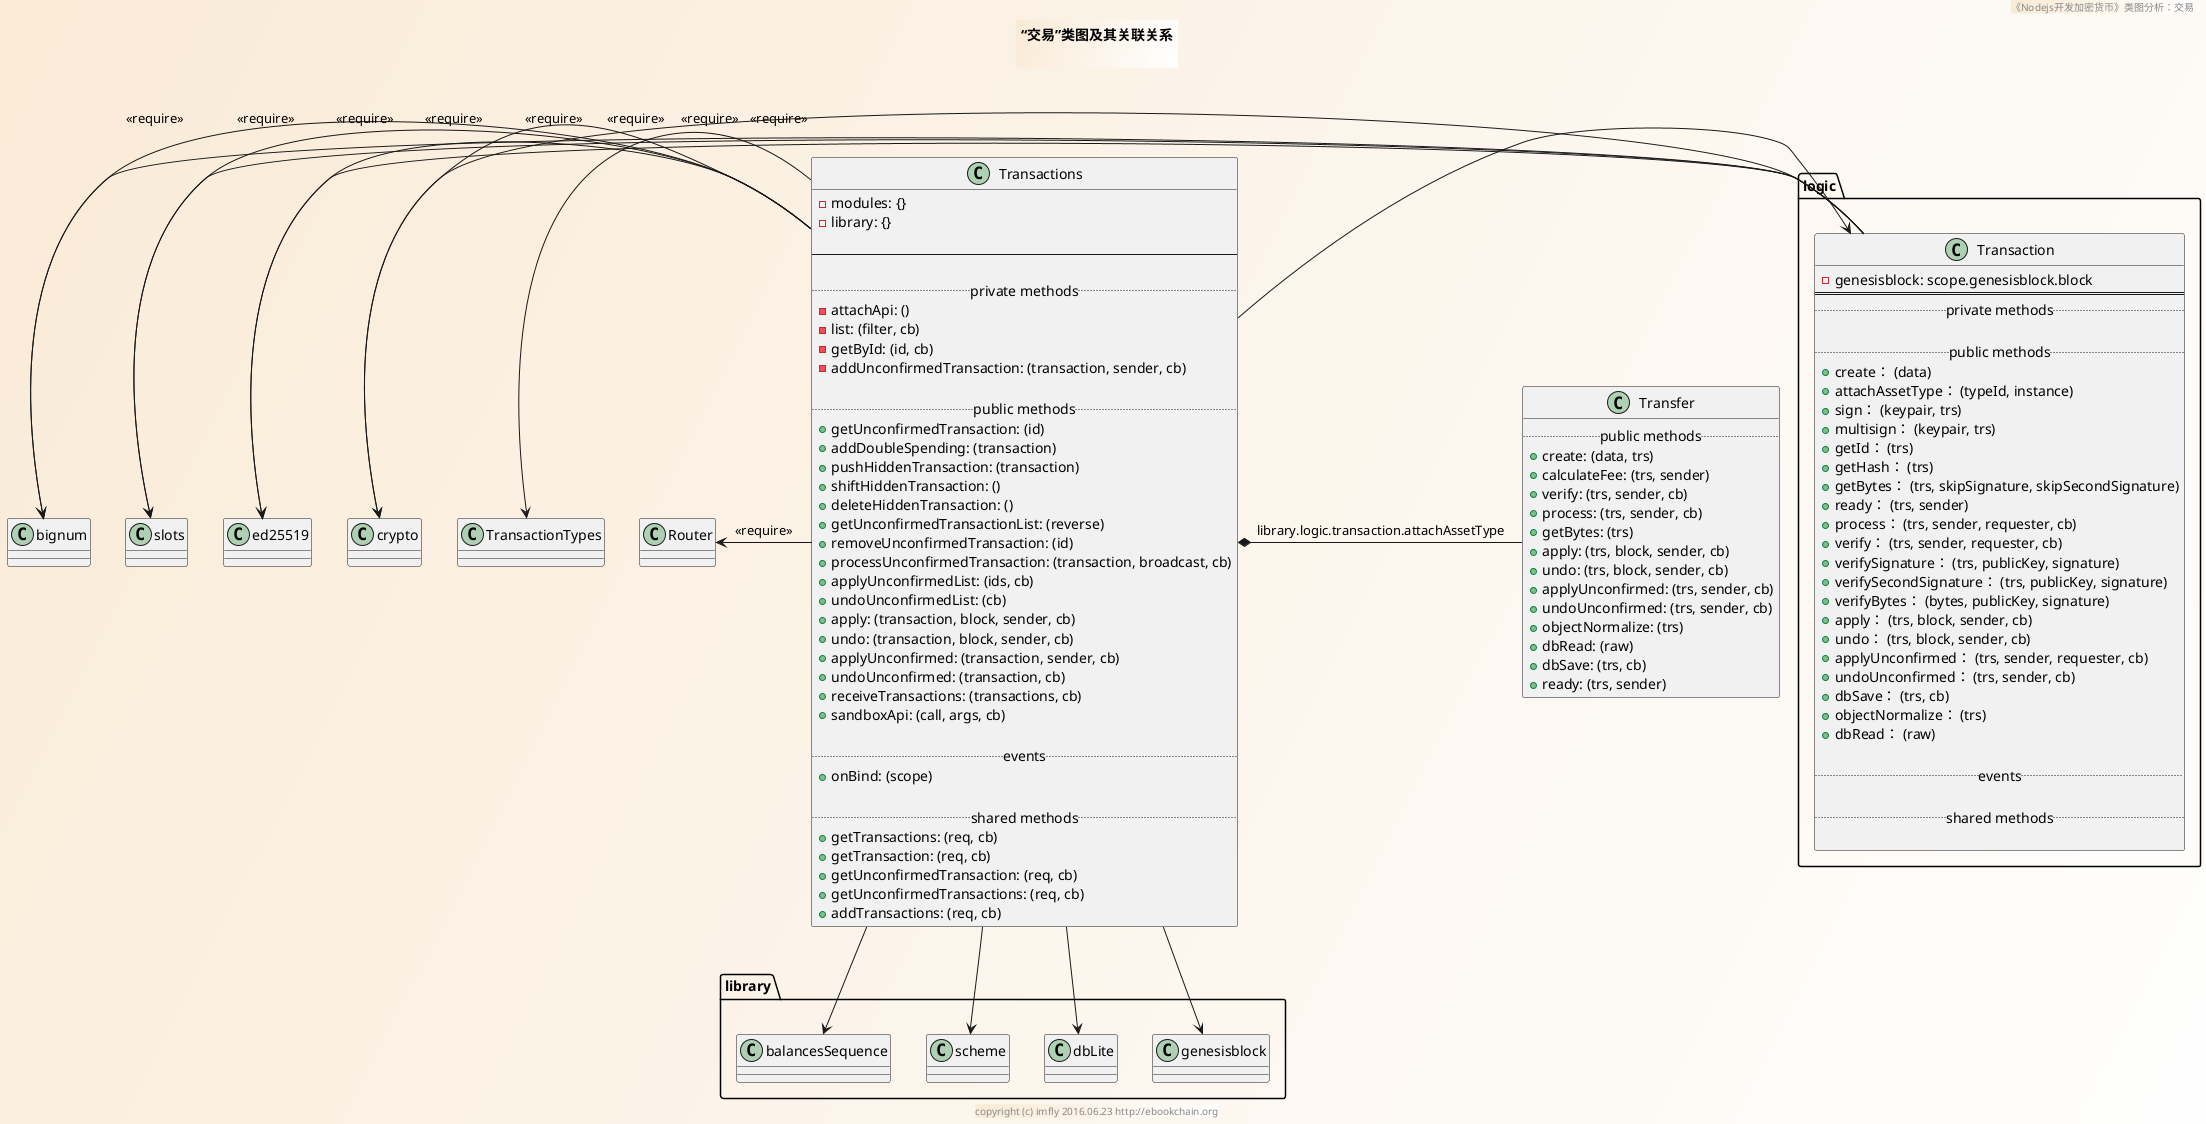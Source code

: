 @startuml ../../../styles/images/modules/transactions/transactions-class.png
skinparam BorderColor #blue\9932CC
skinparam backgroundcolor AntiqueWhite/white

title
<b>“交易”类图及其关联关系</b>

end title
footer copyright (c) imfly 2016.06.23 http://ebookchain.org
header 《Nodejs开发加密货币》类图分析：交易

' logic/transaction.js
package logic {
  Class Transaction {
    - genesisblock: scope.genesisblock.block
    ====
    .. private methods ..

    .. public methods ..
    + create： (data)
    + attachAssetType： (typeId, instance)
    + sign： (keypair, trs)
    + multisign： (keypair, trs)
    + getId： (trs)
    + getHash： (trs)
    + getBytes： (trs, skipSignature, skipSecondSignature)
    + ready： (trs, sender)
    + process： (trs, sender, requester, cb)
    + verify： (trs, sender, requester, cb)
    + verifySignature： (trs, publicKey, signature)
    + verifySecondSignature： (trs, publicKey, signature)
    + verifyBytes： (bytes, publicKey, signature)
    + apply： (trs, block, sender, cb)
    + undo： (trs, block, sender, cb)
    + applyUnconfirmed： (trs, sender, requester, cb)
    + undoUnconfirmed： (trs, sender, cb)
    + dbSave： (trs, cb)
    + objectNormalize： (trs)
    + dbRead： (raw)

    .. events ..

    .. shared methods..

  }

  ' relationship

}

' modules/transactions.js
Class Transactions {
  - modules: {}
  - library: {}

  --

  .. private methods ..
  -attachApi: ()
  - list: (filter, cb)
  - getById: (id, cb)
  - addUnconfirmedTransaction: (transaction, sender, cb)

  .. public methods ..
  + getUnconfirmedTransaction: (id)
  + addDoubleSpending: (transaction)
  + pushHiddenTransaction: (transaction)
  + shiftHiddenTransaction: ()
  + deleteHiddenTransaction: ()
  + getUnconfirmedTransactionList: (reverse)
  + removeUnconfirmedTransaction: (id)
  + processUnconfirmedTransaction: (transaction, broadcast, cb)
  + applyUnconfirmedList: (ids, cb)
  + undoUnconfirmedList: (cb)
  + apply: (transaction, block, sender, cb)
  + undo: (transaction, block, sender, cb)
  + applyUnconfirmed: (transaction, sender, cb)
  + undoUnconfirmed: (transaction, cb)
  + receiveTransactions: (transactions, cb)
  + sandboxApi: (call, args, cb)

  .. events ..
  + onBind: (scope)

  .. shared methods..
  + getTransactions: (req, cb)
  + getTransaction: (req, cb)
  + getUnconfirmedTransaction: (req, cb)
  + getUnconfirmedTransactions: (req, cb)
  + addTransactions: (req, cb)
}

' inner Class
Class Transfer {
  ..public methods..
  + create: (data, trs)
  + calculateFee: (trs, sender)
  + verify: (trs, sender, cb)
  + process: (trs, sender, cb)
  + getBytes: (trs)
  + apply: (trs, block, sender, cb)
  + undo: (trs, block, sender, cb)
  + applyUnconfirmed: (trs, sender, cb)
  + undoUnconfirmed: (trs, sender, cb)
  + objectNormalize: (trs)
  + dbRead: (raw)
  + dbSave: (trs, cb)
  + ready: (trs, sender)
}

' relationship
Transactions -left-> crypto: <<require>>
Transactions -left-> ed25519: <<require>>
Transactions -left-> Router: <<require>>
Transactions -left-> slots: <<require>>
Transactions -left-> bignum: <<require>>
Transactions -left-> TransactionTypes

Transaction -left-> crypto: <<require>>
Transaction -left-> ed25519: <<require>>
Transaction -left-> slots: <<require>>
Transaction -left-> bignum: <<require>>

Transactions -down-> library.balancesSequence
Transactions -down-> library.scheme
Transactions -down-> library.dbLite
Transactions -down-> library.genesisblock

Transactions *-right- Transfer:library.logic.transaction.attachAssetType

Transactions -left-> Transaction
@enduml
